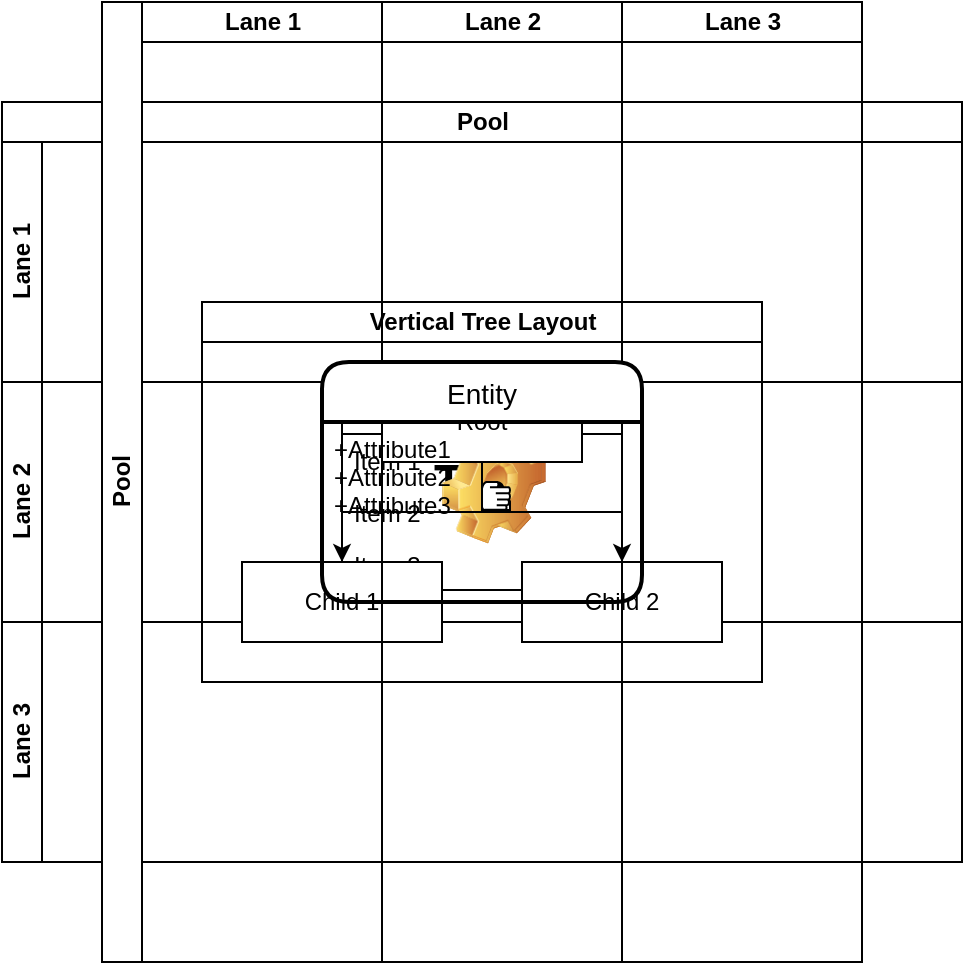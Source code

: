 <mxfile version="13.10.4" type="github">
  <diagram id="JDSTF8mJkUm4NOLs0V7h" name="Page-1">
    <mxGraphModel dx="1136" dy="648" grid="1" gridSize="10" guides="1" tooltips="1" connect="1" arrows="1" fold="1" page="1" pageScale="1" pageWidth="827" pageHeight="1169" math="0" shadow="0">
      <root>
        <mxCell id="0" />
        <mxCell id="1" parent="0" />
        <mxCell id="PRt08DVxKbQnimSQGQUW-1" value="Title" style="text;strokeColor=none;fillColor=none;html=1;fontSize=24;fontStyle=1;verticalAlign=middle;align=center;" parent="1" vertex="1">
          <mxGeometry x="360" y="310" width="100" height="40" as="geometry" />
        </mxCell>
        <mxCell id="PRt08DVxKbQnimSQGQUW-2" value="" style="shape=image;html=1;verticalLabelPosition=bottom;verticalAlign=top;imageAspect=1;aspect=fixed;image=img/clipart/Gear_128x128.png" parent="1" vertex="1">
          <mxGeometry x="390" y="300" width="52" height="61" as="geometry" />
        </mxCell>
        <mxCell id="PRt08DVxKbQnimSQGQUW-3" value="" style="shape=image;html=1;verticalLabelPosition=bottom;verticalAlign=top;imageAspect=0;image=img/clipart/Gear_128x128.png" parent="1" vertex="1">
          <mxGeometry x="390" y="300" width="50" height="60" as="geometry" />
        </mxCell>
        <mxCell id="PRt08DVxKbQnimSQGQUW-4" value="List" style="swimlane;fontStyle=0;childLayout=stackLayout;horizontal=1;startSize=26;fillColor=none;horizontalStack=0;resizeParent=1;resizeParentMax=0;resizeLast=0;collapsible=1;marginBottom=0;" parent="1" vertex="1">
          <mxGeometry x="340" y="280" width="140" height="104" as="geometry" />
        </mxCell>
        <mxCell id="PRt08DVxKbQnimSQGQUW-5" value="Item 1" style="text;strokeColor=none;fillColor=none;align=left;verticalAlign=top;spacingLeft=4;spacingRight=4;overflow=hidden;rotatable=0;points=[[0,0.5],[1,0.5]];portConstraint=eastwest;" parent="PRt08DVxKbQnimSQGQUW-4" vertex="1">
          <mxGeometry y="26" width="140" height="26" as="geometry" />
        </mxCell>
        <mxCell id="PRt08DVxKbQnimSQGQUW-6" value="Item 2" style="text;strokeColor=none;fillColor=none;align=left;verticalAlign=top;spacingLeft=4;spacingRight=4;overflow=hidden;rotatable=0;points=[[0,0.5],[1,0.5]];portConstraint=eastwest;" parent="PRt08DVxKbQnimSQGQUW-4" vertex="1">
          <mxGeometry y="52" width="140" height="26" as="geometry" />
        </mxCell>
        <mxCell id="PRt08DVxKbQnimSQGQUW-7" value="Item 3" style="text;strokeColor=none;fillColor=none;align=left;verticalAlign=top;spacingLeft=4;spacingRight=4;overflow=hidden;rotatable=0;points=[[0,0.5],[1,0.5]];portConstraint=eastwest;" parent="PRt08DVxKbQnimSQGQUW-4" vertex="1">
          <mxGeometry y="78" width="140" height="26" as="geometry" />
        </mxCell>
        <mxCell id="PRt08DVxKbQnimSQGQUW-8" value="Pool" style="swimlane;html=1;childLayout=stackLayout;resizeParent=1;resizeParentMax=0;horizontal=1;startSize=20;horizontalStack=0;" parent="1" vertex="1">
          <mxGeometry x="170" y="140" width="480" height="380" as="geometry" />
        </mxCell>
        <mxCell id="PRt08DVxKbQnimSQGQUW-9" value="Lane 1" style="swimlane;html=1;startSize=20;horizontal=0;" parent="PRt08DVxKbQnimSQGQUW-8" vertex="1">
          <mxGeometry y="20" width="480" height="120" as="geometry" />
        </mxCell>
        <mxCell id="PRt08DVxKbQnimSQGQUW-10" value="Lane 2" style="swimlane;html=1;startSize=20;horizontal=0;" parent="PRt08DVxKbQnimSQGQUW-8" vertex="1">
          <mxGeometry y="140" width="480" height="120" as="geometry" />
        </mxCell>
        <mxCell id="PRt08DVxKbQnimSQGQUW-11" value="Lane 3" style="swimlane;html=1;startSize=20;horizontal=0;" parent="PRt08DVxKbQnimSQGQUW-8" vertex="1">
          <mxGeometry y="260" width="480" height="120" as="geometry" />
        </mxCell>
        <mxCell id="PRt08DVxKbQnimSQGQUW-12" value="Vertical Tree Layout" style="swimlane;html=1;startSize=20;horizontal=1;childLayout=treeLayout;horizontalTree=0;resizable=0;containerType=tree;" parent="1" vertex="1">
          <mxGeometry x="270" y="240" width="280" height="190" as="geometry" />
        </mxCell>
        <mxCell id="PRt08DVxKbQnimSQGQUW-13" value="Root" style="whiteSpace=wrap;html=1;" parent="PRt08DVxKbQnimSQGQUW-12" vertex="1">
          <mxGeometry x="90" y="40" width="100" height="40" as="geometry" />
        </mxCell>
        <mxCell id="PRt08DVxKbQnimSQGQUW-14" value="Child 1" style="whiteSpace=wrap;html=1;" parent="PRt08DVxKbQnimSQGQUW-12" vertex="1">
          <mxGeometry x="20" y="130" width="100" height="40" as="geometry" />
        </mxCell>
        <mxCell id="PRt08DVxKbQnimSQGQUW-15" value="" style="edgeStyle=elbowEdgeStyle;elbow=vertical;html=1;rounded=0;" parent="PRt08DVxKbQnimSQGQUW-12" source="PRt08DVxKbQnimSQGQUW-13" target="PRt08DVxKbQnimSQGQUW-14" edge="1">
          <mxGeometry relative="1" as="geometry" />
        </mxCell>
        <mxCell id="PRt08DVxKbQnimSQGQUW-16" value="Child 2" style="whiteSpace=wrap;html=1;" parent="PRt08DVxKbQnimSQGQUW-12" vertex="1">
          <mxGeometry x="160" y="130" width="100" height="40" as="geometry" />
        </mxCell>
        <mxCell id="PRt08DVxKbQnimSQGQUW-17" value="" style="edgeStyle=elbowEdgeStyle;elbow=vertical;html=1;rounded=0;" parent="PRt08DVxKbQnimSQGQUW-12" source="PRt08DVxKbQnimSQGQUW-13" target="PRt08DVxKbQnimSQGQUW-16" edge="1">
          <mxGeometry relative="1" as="geometry" />
        </mxCell>
        <mxCell id="PRt08DVxKbQnimSQGQUW-18" value="Pool" style="swimlane;html=1;childLayout=stackLayout;resizeParent=1;resizeParentMax=0;startSize=20;horizontal=0;horizontalStack=1;" parent="1" vertex="1">
          <mxGeometry x="220" y="90" width="380" height="480" as="geometry" />
        </mxCell>
        <mxCell id="PRt08DVxKbQnimSQGQUW-19" value="Lane 1" style="swimlane;html=1;startSize=20;" parent="PRt08DVxKbQnimSQGQUW-18" vertex="1">
          <mxGeometry x="20" width="120" height="480" as="geometry" />
        </mxCell>
        <mxCell id="PRt08DVxKbQnimSQGQUW-20" value="Lane 2" style="swimlane;html=1;startSize=20;" parent="PRt08DVxKbQnimSQGQUW-18" vertex="1">
          <mxGeometry x="140" width="120" height="480" as="geometry" />
        </mxCell>
        <mxCell id="PRt08DVxKbQnimSQGQUW-21" value="Lane 3" style="swimlane;html=1;startSize=20;" parent="PRt08DVxKbQnimSQGQUW-18" vertex="1">
          <mxGeometry x="260" width="120" height="480" as="geometry" />
        </mxCell>
        <mxCell id="PRt08DVxKbQnimSQGQUW-22" value="Entity" style="swimlane;childLayout=stackLayout;horizontal=1;startSize=30;horizontalStack=0;rounded=1;fontSize=14;fontStyle=0;strokeWidth=2;resizeParent=0;resizeLast=1;shadow=0;dashed=0;align=center;" parent="1" vertex="1">
          <mxGeometry x="330" y="270" width="160" height="120" as="geometry" />
        </mxCell>
        <mxCell id="PRt08DVxKbQnimSQGQUW-23" value="+Attribute1&#xa;+Attribute2&#xa;+Attribute3" style="align=left;strokeColor=none;fillColor=none;spacingLeft=4;fontSize=12;verticalAlign=top;resizable=0;rotatable=0;part=1;" parent="PRt08DVxKbQnimSQGQUW-22" vertex="1">
          <mxGeometry y="30" width="160" height="90" as="geometry" />
        </mxCell>
        <mxCell id="PRt08DVxKbQnimSQGQUW-24" value="" style="shape=mxgraph.bpmn.user_task;html=1;outlineConnect=0;" parent="1" vertex="1">
          <mxGeometry x="410" y="330" width="14" height="14" as="geometry" />
        </mxCell>
        <mxCell id="PRt08DVxKbQnimSQGQUW-25" value="" style="shape=mxgraph.bpmn.manual_task;html=1;outlineConnect=0;" parent="1" vertex="1">
          <mxGeometry x="410" y="330" width="14" height="14" as="geometry" />
        </mxCell>
      </root>
    </mxGraphModel>
  </diagram>
</mxfile>
